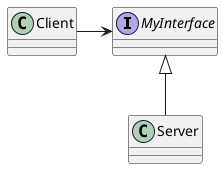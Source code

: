 @startuml
interface MyInterface

Client -> MyInterface
MyInterface <|-- Server

class Client {}
class Server {}
@enduml


@startuml
Client -> Server

class Client {}
class Server {}
@enduml


@startuml
Button -> Light

class Button {
  click()
}
class Light {
  turnOn()
  turnOff()
}
@enduml


@startuml
Button -> ButtonHandler
ButtonHandler <|-- Light

interface ButtonHandler {
  turnOn()
  turnOff()
}
class Button {
  click()
}
class Light {
}
@enduml

@startuml
package button {
  class Button {
    click()
  }
}

package light {
  class Light
  interface ButtonHandler {
      turnOn()
      turnOff()
    }
}

Button -> ButtonHandler
ButtonHandler <|-- Light
@enduml


@startuml
Button -> LightServer
LightServer <|-- Light

interface LightServer {
  turnOn()
  turnOff()
}
class Button {
  click()
}
class Light {
}
@enduml


@startuml
Button -> Switchable
Switchable <|-- Light

interface Switchable {
  turnOn()
  turnOff()
}
class Button {
  click()
}
class Light {
}
@enduml


@startuml
package controller {
  interface Switchable {
    turnOn()
    turnOff()
  }

  class Button {
      click()
    }
  class Speaker {
    onListen()
  }
}

package device {
  class Light {
  }
}


Button -> Switchable
Speaker -> Switchable
Switchable <|-- Light

@enduml






@startuml
package "Policy Layer" {
  class Policy
}

package "Mechanism Layer" {
  class Mechanism
}

package "Utility Layer" {
  class Utility
}

Policy --> Mechanism
Mechanism --> Utility
@enduml


@startuml
package "Policy Layer" {
  class Policy
  interface "Policy Service Interface"
}

package "Mechanism Layer" {
  class Mechanism
  interface "Mechanism Service Interface"
}

package "Utility Layer" {
  class Utility
}

Policy -> "Policy Service Interface"
"Policy Service Interface" <|-- Mechanism

Mechanism -> "Mechanism Service Interface"
"Mechanism Service Interface" <|-- Utility
@enduml



@startuml
class Very-Stable

Class1 -up-> "Very-Stable"
Class2 -up-> "Very-Stable"
Class3 -up-> "Very-Stable"
Class4 -up-> "Very-Stable"
Class5 -up-> "Very-Stable"
@enduml
@startuml
"Very-Stable" -> Unstable

Class1 -up-> "Very-Stable"
Class2 -up-> "Very-Stable"
Class3 -up-> "Very-Stable"
Class4 -up-> "Very-Stable"
Class5 -up-> "Very-Stable"
@enduml

@startuml
class Very-UnStable

Class1 <-down- "Very-UnStable"
Class2 <-down- "Very-UnStable"
Class3 <-down- "Very-UnStable"
Class4 <-down- "Very-UnStable"
Class5 <-down- "Very-UnStable"
@enduml


@startuml
package stable {
  interface "Very-Stable-Interface"
  "Very-Stable" -> "Very-Stable-Interface"
}

"Very-Stable-Interface" <|-right- Unstable
Class1 -up-> "Very-Stable"
Class2 -up-> "Very-Stable"
Class3 -up-> "Very-Stable"
Class4 -up-> "Very-Stable"
Class5 -up-> "Very-Stable"
@enduml
